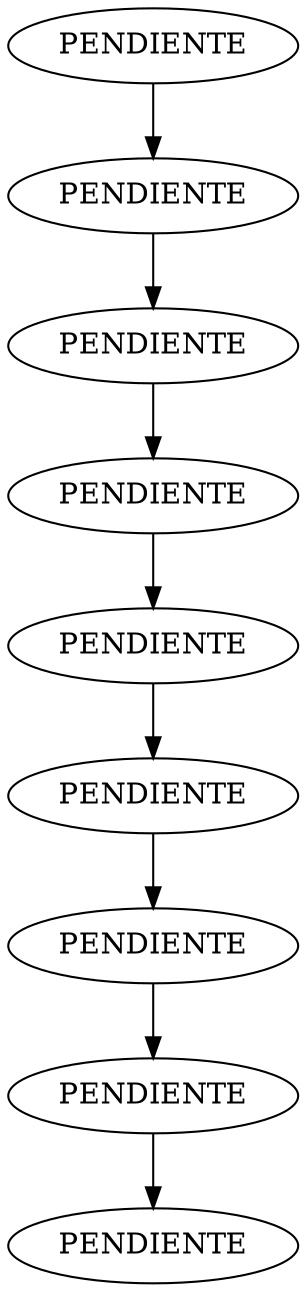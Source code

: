 digraph G {
"jperez@gmail.com mgomez@hotmail.com" [label="PENDIENTE"];
"jperez@gmail.com clopez@yahoo.com" [label="PENDIENTE"];
"jperez@gmail.com psanchez@gmail.com" [label="PENDIENTE"];
"jperez@gmail.com lramirez@yahoo.com" [label="PENDIENTE"];
"jperez@gmail.com mvargas@gmail.com" [label="PENDIENTE"];
"jperez@gmail.com amartinez@gmail.com" [label="PENDIENTE"];
"jperez@gmail.com jfernandez@hotmail.com" [label="PENDIENTE"];
"jperez@gmail.com etorres@gmail.com" [label="PENDIENTE"];
"jperez@gmail.com lhernandez@hotmail.com" [label="PENDIENTE"];
"jperez@gmail.com mgomez@hotmail.com" -> "jperez@gmail.com clopez@yahoo.com";
"jperez@gmail.com clopez@yahoo.com" -> "jperez@gmail.com psanchez@gmail.com";
"jperez@gmail.com psanchez@gmail.com" -> "jperez@gmail.com lramirez@yahoo.com";
"jperez@gmail.com lramirez@yahoo.com" -> "jperez@gmail.com mvargas@gmail.com";
"jperez@gmail.com mvargas@gmail.com" -> "jperez@gmail.com amartinez@gmail.com";
"jperez@gmail.com amartinez@gmail.com" -> "jperez@gmail.com jfernandez@hotmail.com";
"jperez@gmail.com jfernandez@hotmail.com" -> "jperez@gmail.com etorres@gmail.com";
"jperez@gmail.com etorres@gmail.com" -> "jperez@gmail.com lhernandez@hotmail.com";
}